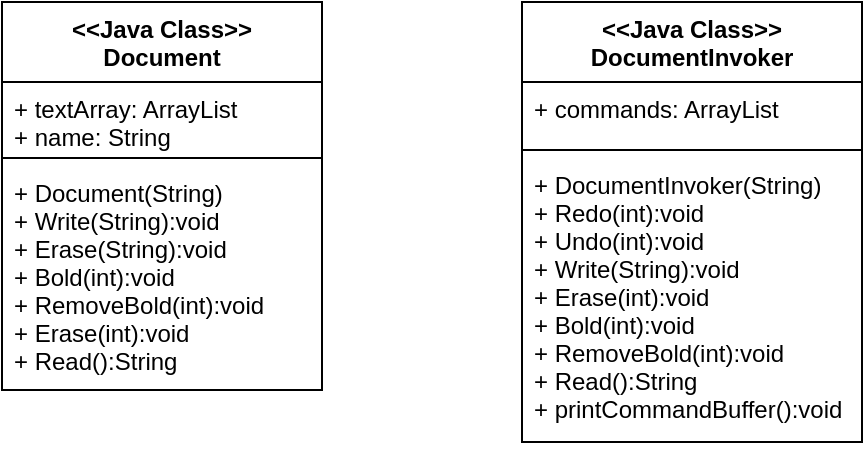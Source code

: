 <mxfile version="13.9.9" type="github">
  <diagram id="rZILC_RNAqL6gfjfFF5I" name="Page-1">
    <mxGraphModel dx="781" dy="1123" grid="1" gridSize="10" guides="1" tooltips="1" connect="1" arrows="1" fold="1" page="1" pageScale="1" pageWidth="850" pageHeight="1100" math="0" shadow="0">
      <root>
        <mxCell id="0" />
        <mxCell id="1" parent="0" />
        <mxCell id="8EcGT_sdDKhNDsGEmmb0-7" value="&lt;&lt;Java Class&gt;&gt;&#xa;Document" style="swimlane;fontStyle=1;align=center;verticalAlign=top;childLayout=stackLayout;horizontal=1;startSize=40;horizontalStack=0;resizeParent=1;resizeParentMax=0;resizeLast=0;collapsible=1;marginBottom=0;" parent="1" vertex="1">
          <mxGeometry x="150" y="110" width="160" height="194" as="geometry" />
        </mxCell>
        <mxCell id="8EcGT_sdDKhNDsGEmmb0-8" value="+ textArray: ArrayList&#xa;+ name: String&#xa;" style="text;strokeColor=none;fillColor=none;align=left;verticalAlign=top;spacingLeft=4;spacingRight=4;overflow=hidden;rotatable=0;points=[[0,0.5],[1,0.5]];portConstraint=eastwest;" parent="8EcGT_sdDKhNDsGEmmb0-7" vertex="1">
          <mxGeometry y="40" width="160" height="34" as="geometry" />
        </mxCell>
        <mxCell id="8EcGT_sdDKhNDsGEmmb0-9" value="" style="line;strokeWidth=1;fillColor=none;align=left;verticalAlign=middle;spacingTop=-1;spacingLeft=3;spacingRight=3;rotatable=0;labelPosition=right;points=[];portConstraint=eastwest;" parent="8EcGT_sdDKhNDsGEmmb0-7" vertex="1">
          <mxGeometry y="74" width="160" height="8" as="geometry" />
        </mxCell>
        <mxCell id="8EcGT_sdDKhNDsGEmmb0-10" value="+ Document(String)&#xa;+ Write(String):void&#xa;+ Erase(String):void&#xa;+ Bold(int):void&#xa;+ RemoveBold(int):void&#xa;+ Erase(int):void&#xa;+ Read():String&#xa;" style="text;strokeColor=none;fillColor=none;align=left;verticalAlign=top;spacingLeft=4;spacingRight=4;overflow=hidden;rotatable=0;points=[[0,0.5],[1,0.5]];portConstraint=eastwest;" parent="8EcGT_sdDKhNDsGEmmb0-7" vertex="1">
          <mxGeometry y="82" width="160" height="112" as="geometry" />
        </mxCell>
        <mxCell id="8EcGT_sdDKhNDsGEmmb0-11" value="&lt;&lt;Java Class&gt;&gt;&#xa;DocumentInvoker" style="swimlane;fontStyle=1;align=center;verticalAlign=top;childLayout=stackLayout;horizontal=1;startSize=40;horizontalStack=0;resizeParent=1;resizeParentMax=0;resizeLast=0;collapsible=1;marginBottom=0;" parent="1" vertex="1">
          <mxGeometry x="410" y="110" width="170" height="220" as="geometry" />
        </mxCell>
        <mxCell id="8EcGT_sdDKhNDsGEmmb0-12" value="+ commands: ArrayList&#xa;" style="text;strokeColor=none;fillColor=none;align=left;verticalAlign=top;spacingLeft=4;spacingRight=4;overflow=hidden;rotatable=0;points=[[0,0.5],[1,0.5]];portConstraint=eastwest;" parent="8EcGT_sdDKhNDsGEmmb0-11" vertex="1">
          <mxGeometry y="40" width="170" height="30" as="geometry" />
        </mxCell>
        <mxCell id="8EcGT_sdDKhNDsGEmmb0-13" value="" style="line;strokeWidth=1;fillColor=none;align=left;verticalAlign=middle;spacingTop=-1;spacingLeft=3;spacingRight=3;rotatable=0;labelPosition=right;points=[];portConstraint=eastwest;" parent="8EcGT_sdDKhNDsGEmmb0-11" vertex="1">
          <mxGeometry y="70" width="170" height="8" as="geometry" />
        </mxCell>
        <mxCell id="8EcGT_sdDKhNDsGEmmb0-14" value="+ DocumentInvoker(String)&#xa;+ Redo(int):void&#xa;+ Undo(int):void&#xa;+ Write(String):void&#xa;+ Erase(int):void&#xa;+ Bold(int):void&#xa;+ RemoveBold(int):void&#xa;+ Read():String&#xa;+ printCommandBuffer():void&#xa;&#xa;" style="text;strokeColor=none;fillColor=none;align=left;verticalAlign=top;spacingLeft=4;spacingRight=4;overflow=hidden;rotatable=0;points=[[0,0.5],[1,0.5]];portConstraint=eastwest;" parent="8EcGT_sdDKhNDsGEmmb0-11" vertex="1">
          <mxGeometry y="78" width="170" height="142" as="geometry" />
        </mxCell>
      </root>
    </mxGraphModel>
  </diagram>
</mxfile>
